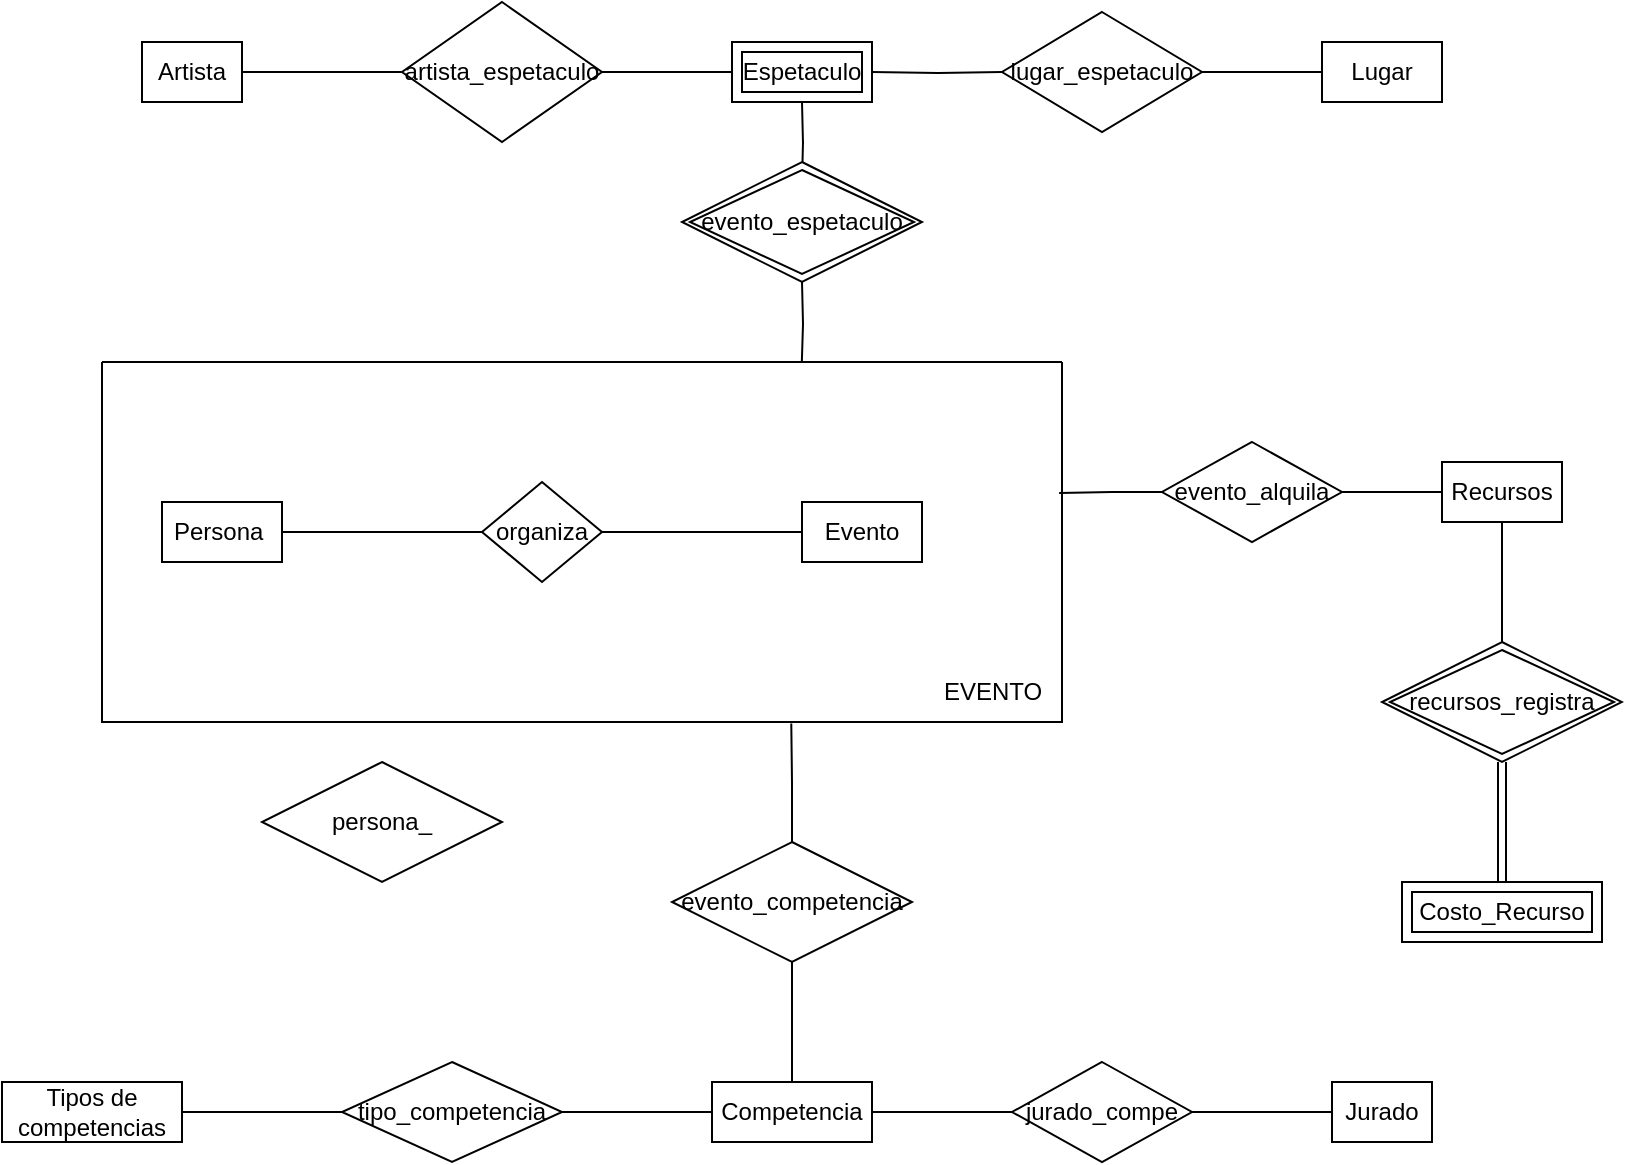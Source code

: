 <mxfile version="21.6.6" type="github">
  <diagram id="R2lEEEUBdFMjLlhIrx00" name="Page-1">
    <mxGraphModel dx="1050" dy="534" grid="1" gridSize="10" guides="1" tooltips="1" connect="1" arrows="1" fold="1" page="1" pageScale="1" pageWidth="850" pageHeight="1100" math="0" shadow="0" extFonts="Permanent Marker^https://fonts.googleapis.com/css?family=Permanent+Marker">
      <root>
        <mxCell id="0" />
        <mxCell id="1" parent="0" />
        <mxCell id="1fHT9Suuet4q8zBDAhih-1" value="Evento" style="whiteSpace=wrap;html=1;align=center;" vertex="1" parent="1">
          <mxGeometry x="470" y="380" width="60" height="30" as="geometry" />
        </mxCell>
        <mxCell id="1fHT9Suuet4q8zBDAhih-19" style="edgeStyle=orthogonalEdgeStyle;rounded=0;orthogonalLoop=1;jettySize=auto;html=1;exitX=0.5;exitY=1;exitDx=0;exitDy=0;endArrow=none;endFill=0;" edge="1" parent="1">
          <mxGeometry relative="1" as="geometry">
            <mxPoint x="470" y="180" as="sourcePoint" />
            <mxPoint x="470" y="220" as="targetPoint" />
          </mxGeometry>
        </mxCell>
        <mxCell id="1fHT9Suuet4q8zBDAhih-30" style="edgeStyle=orthogonalEdgeStyle;rounded=0;orthogonalLoop=1;jettySize=auto;html=1;exitX=1;exitY=0.5;exitDx=0;exitDy=0;entryX=0;entryY=0.5;entryDx=0;entryDy=0;endArrow=none;endFill=0;" edge="1" parent="1" target="1fHT9Suuet4q8zBDAhih-28">
          <mxGeometry relative="1" as="geometry">
            <mxPoint x="505" y="165" as="sourcePoint" />
          </mxGeometry>
        </mxCell>
        <mxCell id="1fHT9Suuet4q8zBDAhih-3" value="Lugar" style="whiteSpace=wrap;html=1;align=center;" vertex="1" parent="1">
          <mxGeometry x="730" y="150" width="60" height="30" as="geometry" />
        </mxCell>
        <mxCell id="1fHT9Suuet4q8zBDAhih-33" style="edgeStyle=orthogonalEdgeStyle;rounded=0;orthogonalLoop=1;jettySize=auto;html=1;exitX=1;exitY=0.5;exitDx=0;exitDy=0;entryX=0;entryY=0.5;entryDx=0;entryDy=0;endArrow=none;endFill=0;" edge="1" parent="1" source="1fHT9Suuet4q8zBDAhih-4" target="1fHT9Suuet4q8zBDAhih-31">
          <mxGeometry relative="1" as="geometry" />
        </mxCell>
        <mxCell id="1fHT9Suuet4q8zBDAhih-4" value="Artista" style="whiteSpace=wrap;html=1;align=center;" vertex="1" parent="1">
          <mxGeometry x="140" y="150" width="50" height="30" as="geometry" />
        </mxCell>
        <mxCell id="1fHT9Suuet4q8zBDAhih-38" style="edgeStyle=orthogonalEdgeStyle;rounded=0;orthogonalLoop=1;jettySize=auto;html=1;exitX=1;exitY=0.5;exitDx=0;exitDy=0;entryX=0;entryY=0.5;entryDx=0;entryDy=0;endArrow=none;endFill=0;" edge="1" parent="1" source="1fHT9Suuet4q8zBDAhih-5" target="1fHT9Suuet4q8zBDAhih-37">
          <mxGeometry relative="1" as="geometry" />
        </mxCell>
        <mxCell id="1fHT9Suuet4q8zBDAhih-5" value="Competencia" style="whiteSpace=wrap;html=1;align=center;" vertex="1" parent="1">
          <mxGeometry x="425" y="670" width="80" height="30" as="geometry" />
        </mxCell>
        <mxCell id="1fHT9Suuet4q8zBDAhih-14" style="edgeStyle=orthogonalEdgeStyle;rounded=0;orthogonalLoop=1;jettySize=auto;html=1;exitX=1;exitY=0.5;exitDx=0;exitDy=0;entryX=0;entryY=0.5;entryDx=0;entryDy=0;endArrow=none;endFill=0;" edge="1" parent="1" source="1fHT9Suuet4q8zBDAhih-6" target="1fHT9Suuet4q8zBDAhih-12">
          <mxGeometry relative="1" as="geometry" />
        </mxCell>
        <mxCell id="1fHT9Suuet4q8zBDAhih-6" value="Persona&amp;nbsp;" style="whiteSpace=wrap;html=1;align=center;" vertex="1" parent="1">
          <mxGeometry x="150" y="380" width="60" height="30" as="geometry" />
        </mxCell>
        <mxCell id="1fHT9Suuet4q8zBDAhih-7" value="Tipos de competencias" style="whiteSpace=wrap;html=1;align=center;" vertex="1" parent="1">
          <mxGeometry x="70" y="670" width="90" height="30" as="geometry" />
        </mxCell>
        <mxCell id="1fHT9Suuet4q8zBDAhih-8" value="Recursos" style="whiteSpace=wrap;html=1;align=center;" vertex="1" parent="1">
          <mxGeometry x="790" y="360" width="60" height="30" as="geometry" />
        </mxCell>
        <mxCell id="1fHT9Suuet4q8zBDAhih-10" value="Costo_Recurso" style="shape=ext;margin=3;double=1;whiteSpace=wrap;html=1;align=center;" vertex="1" parent="1">
          <mxGeometry x="770" y="570" width="100" height="30" as="geometry" />
        </mxCell>
        <mxCell id="1fHT9Suuet4q8zBDAhih-11" value="Jurado" style="whiteSpace=wrap;html=1;align=center;" vertex="1" parent="1">
          <mxGeometry x="735" y="670" width="50" height="30" as="geometry" />
        </mxCell>
        <mxCell id="1fHT9Suuet4q8zBDAhih-13" style="edgeStyle=orthogonalEdgeStyle;rounded=0;orthogonalLoop=1;jettySize=auto;html=1;exitX=1;exitY=0.5;exitDx=0;exitDy=0;entryX=0;entryY=0.5;entryDx=0;entryDy=0;endArrow=none;endFill=0;" edge="1" parent="1" source="1fHT9Suuet4q8zBDAhih-12" target="1fHT9Suuet4q8zBDAhih-1">
          <mxGeometry relative="1" as="geometry" />
        </mxCell>
        <mxCell id="1fHT9Suuet4q8zBDAhih-12" value="organiza" style="shape=rhombus;perimeter=rhombusPerimeter;whiteSpace=wrap;html=1;align=center;" vertex="1" parent="1">
          <mxGeometry x="310" y="370" width="60" height="50" as="geometry" />
        </mxCell>
        <mxCell id="1fHT9Suuet4q8zBDAhih-15" value="" style="swimlane;startSize=0;" vertex="1" parent="1">
          <mxGeometry x="120" y="310" width="480" height="180" as="geometry" />
        </mxCell>
        <mxCell id="1fHT9Suuet4q8zBDAhih-16" value="EVENTO" style="text;html=1;align=center;verticalAlign=middle;resizable=0;points=[];autosize=1;strokeColor=none;fillColor=none;" vertex="1" parent="1fHT9Suuet4q8zBDAhih-15">
          <mxGeometry x="410" y="150" width="70" height="30" as="geometry" />
        </mxCell>
        <mxCell id="1fHT9Suuet4q8zBDAhih-20" style="edgeStyle=orthogonalEdgeStyle;rounded=0;orthogonalLoop=1;jettySize=auto;html=1;exitX=0.5;exitY=1;exitDx=0;exitDy=0;entryX=0.729;entryY=0;entryDx=0;entryDy=0;entryPerimeter=0;endArrow=none;endFill=0;" edge="1" parent="1" target="1fHT9Suuet4q8zBDAhih-15">
          <mxGeometry relative="1" as="geometry">
            <mxPoint x="470" y="270" as="sourcePoint" />
          </mxGeometry>
        </mxCell>
        <mxCell id="1fHT9Suuet4q8zBDAhih-22" style="edgeStyle=orthogonalEdgeStyle;rounded=0;orthogonalLoop=1;jettySize=auto;html=1;exitX=0.5;exitY=0;exitDx=0;exitDy=0;entryX=0.718;entryY=1.004;entryDx=0;entryDy=0;entryPerimeter=0;endArrow=none;endFill=0;" edge="1" parent="1" source="1fHT9Suuet4q8zBDAhih-21" target="1fHT9Suuet4q8zBDAhih-15">
          <mxGeometry relative="1" as="geometry" />
        </mxCell>
        <mxCell id="1fHT9Suuet4q8zBDAhih-23" style="edgeStyle=orthogonalEdgeStyle;rounded=0;orthogonalLoop=1;jettySize=auto;html=1;exitX=0.5;exitY=1;exitDx=0;exitDy=0;endArrow=none;endFill=0;" edge="1" parent="1" source="1fHT9Suuet4q8zBDAhih-21" target="1fHT9Suuet4q8zBDAhih-5">
          <mxGeometry relative="1" as="geometry" />
        </mxCell>
        <mxCell id="1fHT9Suuet4q8zBDAhih-21" value="evento_competencia" style="shape=rhombus;perimeter=rhombusPerimeter;whiteSpace=wrap;html=1;align=center;" vertex="1" parent="1">
          <mxGeometry x="405" y="550" width="120" height="60" as="geometry" />
        </mxCell>
        <mxCell id="1fHT9Suuet4q8zBDAhih-26" style="edgeStyle=orthogonalEdgeStyle;rounded=0;orthogonalLoop=1;jettySize=auto;html=1;exitX=1;exitY=0.5;exitDx=0;exitDy=0;entryX=0;entryY=0.5;entryDx=0;entryDy=0;endArrow=none;endFill=0;" edge="1" parent="1" source="1fHT9Suuet4q8zBDAhih-24" target="1fHT9Suuet4q8zBDAhih-8">
          <mxGeometry relative="1" as="geometry" />
        </mxCell>
        <mxCell id="1fHT9Suuet4q8zBDAhih-27" style="edgeStyle=orthogonalEdgeStyle;rounded=0;orthogonalLoop=1;jettySize=auto;html=1;exitX=0;exitY=0.5;exitDx=0;exitDy=0;entryX=0.997;entryY=0.364;entryDx=0;entryDy=0;entryPerimeter=0;endArrow=none;endFill=0;" edge="1" parent="1" source="1fHT9Suuet4q8zBDAhih-24" target="1fHT9Suuet4q8zBDAhih-15">
          <mxGeometry relative="1" as="geometry" />
        </mxCell>
        <mxCell id="1fHT9Suuet4q8zBDAhih-24" value="evento_alquila" style="shape=rhombus;perimeter=rhombusPerimeter;whiteSpace=wrap;html=1;align=center;" vertex="1" parent="1">
          <mxGeometry x="650" y="350" width="90" height="50" as="geometry" />
        </mxCell>
        <mxCell id="1fHT9Suuet4q8zBDAhih-29" style="edgeStyle=orthogonalEdgeStyle;rounded=0;orthogonalLoop=1;jettySize=auto;html=1;exitX=1;exitY=0.5;exitDx=0;exitDy=0;endArrow=none;endFill=0;" edge="1" parent="1" source="1fHT9Suuet4q8zBDAhih-28" target="1fHT9Suuet4q8zBDAhih-3">
          <mxGeometry relative="1" as="geometry" />
        </mxCell>
        <mxCell id="1fHT9Suuet4q8zBDAhih-28" value="lugar_espetaculo" style="shape=rhombus;perimeter=rhombusPerimeter;whiteSpace=wrap;html=1;align=center;" vertex="1" parent="1">
          <mxGeometry x="570" y="135" width="100" height="60" as="geometry" />
        </mxCell>
        <mxCell id="1fHT9Suuet4q8zBDAhih-32" style="edgeStyle=orthogonalEdgeStyle;rounded=0;orthogonalLoop=1;jettySize=auto;html=1;exitX=1;exitY=0.5;exitDx=0;exitDy=0;entryX=0;entryY=0.5;entryDx=0;entryDy=0;endArrow=none;endFill=0;" edge="1" parent="1" source="1fHT9Suuet4q8zBDAhih-31">
          <mxGeometry relative="1" as="geometry">
            <mxPoint x="435" y="165" as="targetPoint" />
          </mxGeometry>
        </mxCell>
        <mxCell id="1fHT9Suuet4q8zBDAhih-31" value="artista_espetaculo" style="shape=rhombus;perimeter=rhombusPerimeter;whiteSpace=wrap;html=1;align=center;" vertex="1" parent="1">
          <mxGeometry x="270" y="130" width="100" height="70" as="geometry" />
        </mxCell>
        <mxCell id="1fHT9Suuet4q8zBDAhih-35" style="edgeStyle=orthogonalEdgeStyle;rounded=0;orthogonalLoop=1;jettySize=auto;html=1;exitX=1;exitY=0.5;exitDx=0;exitDy=0;entryX=0;entryY=0.5;entryDx=0;entryDy=0;endArrow=none;endFill=0;" edge="1" parent="1" source="1fHT9Suuet4q8zBDAhih-34" target="1fHT9Suuet4q8zBDAhih-5">
          <mxGeometry relative="1" as="geometry" />
        </mxCell>
        <mxCell id="1fHT9Suuet4q8zBDAhih-36" style="edgeStyle=orthogonalEdgeStyle;rounded=0;orthogonalLoop=1;jettySize=auto;html=1;exitX=0;exitY=0.5;exitDx=0;exitDy=0;endArrow=none;endFill=0;" edge="1" parent="1" source="1fHT9Suuet4q8zBDAhih-34" target="1fHT9Suuet4q8zBDAhih-7">
          <mxGeometry relative="1" as="geometry" />
        </mxCell>
        <mxCell id="1fHT9Suuet4q8zBDAhih-34" value="tipo_competencia" style="shape=rhombus;perimeter=rhombusPerimeter;whiteSpace=wrap;html=1;align=center;" vertex="1" parent="1">
          <mxGeometry x="240" y="660" width="110" height="50" as="geometry" />
        </mxCell>
        <mxCell id="1fHT9Suuet4q8zBDAhih-39" style="edgeStyle=orthogonalEdgeStyle;rounded=0;orthogonalLoop=1;jettySize=auto;html=1;exitX=1;exitY=0.5;exitDx=0;exitDy=0;entryX=0;entryY=0.5;entryDx=0;entryDy=0;endArrow=none;endFill=0;" edge="1" parent="1" source="1fHT9Suuet4q8zBDAhih-37" target="1fHT9Suuet4q8zBDAhih-11">
          <mxGeometry relative="1" as="geometry" />
        </mxCell>
        <mxCell id="1fHT9Suuet4q8zBDAhih-37" value="jurado_compe" style="shape=rhombus;perimeter=rhombusPerimeter;whiteSpace=wrap;html=1;align=center;" vertex="1" parent="1">
          <mxGeometry x="575" y="660" width="90" height="50" as="geometry" />
        </mxCell>
        <mxCell id="1fHT9Suuet4q8zBDAhih-42" style="edgeStyle=orthogonalEdgeStyle;rounded=0;orthogonalLoop=1;jettySize=auto;html=1;exitX=0.5;exitY=0;exitDx=0;exitDy=0;entryX=0.5;entryY=1;entryDx=0;entryDy=0;endArrow=none;endFill=0;" edge="1" parent="1" source="1fHT9Suuet4q8zBDAhih-40" target="1fHT9Suuet4q8zBDAhih-8">
          <mxGeometry relative="1" as="geometry" />
        </mxCell>
        <mxCell id="1fHT9Suuet4q8zBDAhih-40" value="recursos_registra" style="shape=rhombus;double=1;perimeter=rhombusPerimeter;whiteSpace=wrap;html=1;align=center;" vertex="1" parent="1">
          <mxGeometry x="760" y="450" width="120" height="60" as="geometry" />
        </mxCell>
        <mxCell id="1fHT9Suuet4q8zBDAhih-41" value="" style="shape=link;html=1;rounded=0;entryX=0.5;entryY=0;entryDx=0;entryDy=0;exitX=0.5;exitY=1;exitDx=0;exitDy=0;" edge="1" parent="1" source="1fHT9Suuet4q8zBDAhih-40" target="1fHT9Suuet4q8zBDAhih-10">
          <mxGeometry width="100" relative="1" as="geometry">
            <mxPoint x="370" y="480" as="sourcePoint" />
            <mxPoint x="470" y="480" as="targetPoint" />
          </mxGeometry>
        </mxCell>
        <mxCell id="1fHT9Suuet4q8zBDAhih-43" value="Espetaculo" style="shape=ext;margin=3;double=1;whiteSpace=wrap;html=1;align=center;" vertex="1" parent="1">
          <mxGeometry x="435" y="150" width="70" height="30" as="geometry" />
        </mxCell>
        <mxCell id="1fHT9Suuet4q8zBDAhih-44" value="evento_espetaculo" style="shape=rhombus;double=1;perimeter=rhombusPerimeter;whiteSpace=wrap;html=1;align=center;" vertex="1" parent="1">
          <mxGeometry x="410" y="210" width="120" height="60" as="geometry" />
        </mxCell>
        <mxCell id="1fHT9Suuet4q8zBDAhih-45" value="persona_" style="shape=rhombus;perimeter=rhombusPerimeter;whiteSpace=wrap;html=1;align=center;" vertex="1" parent="1">
          <mxGeometry x="200" y="510" width="120" height="60" as="geometry" />
        </mxCell>
      </root>
    </mxGraphModel>
  </diagram>
</mxfile>

